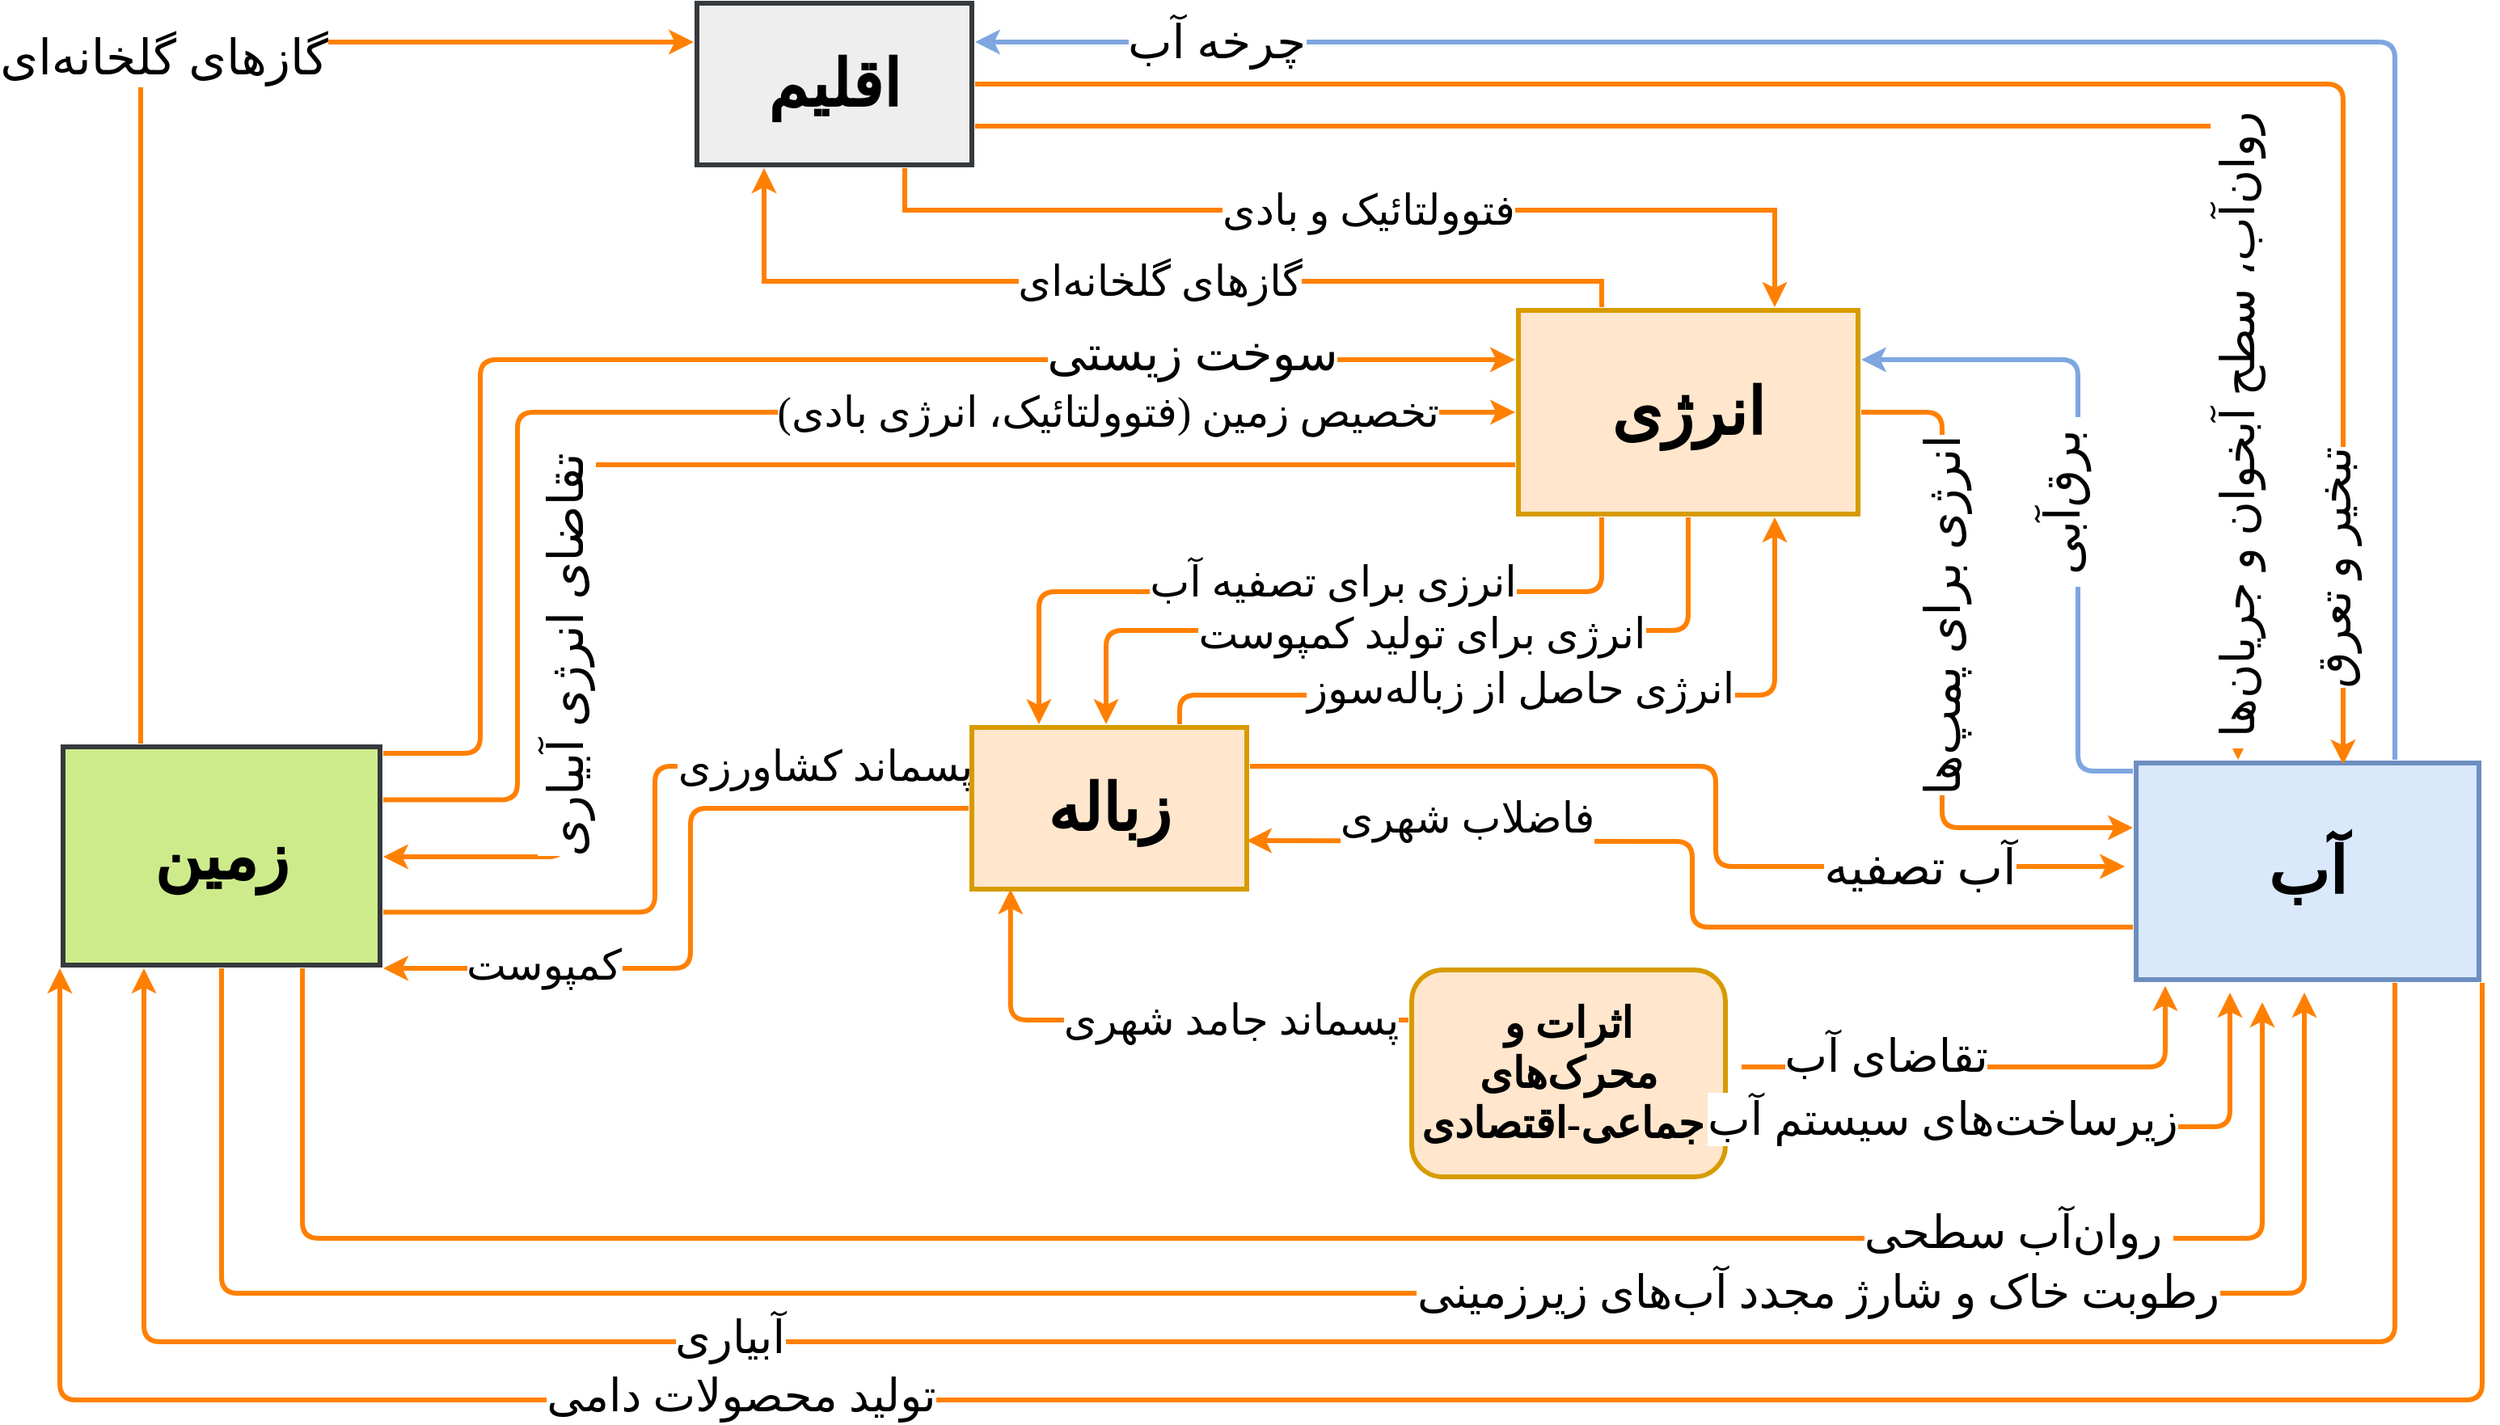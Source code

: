 <mxfile version="15.0.6" type="github">
  <diagram id="HV1YXaSZT8gSFi5pHb_S" name="Page-1">
    <mxGraphModel dx="1736" dy="964" grid="0" gridSize="10" guides="1" tooltips="1" connect="1" arrows="1" fold="1" page="1" pageScale="1" pageWidth="1600" pageHeight="900" math="0" shadow="0">
      <root>
        <mxCell id="0" />
        <mxCell id="1" parent="0" />
        <mxCell id="U-HPWR_DPuELKlg10GO_-75" value="&lt;font style=&quot;font-size: 26px&quot; face=&quot;b nazanin&quot;&gt;گازهای گلخانه‌ای&lt;/font&gt;" style="edgeStyle=orthogonalEdgeStyle;rounded=0;jumpStyle=none;orthogonalLoop=1;jettySize=auto;html=1;exitX=0.25;exitY=0;exitDx=0;exitDy=0;entryX=0.25;entryY=1;entryDx=0;entryDy=0;strokeColor=#FF8000;strokeWidth=3;verticalAlign=middle;horizontal=1;" edge="1" parent="1" source="U-HPWR_DPuELKlg10GO_-1" target="U-HPWR_DPuELKlg10GO_-3">
          <mxGeometry x="-0.041" relative="1" as="geometry">
            <Array as="points">
              <mxPoint x="1022" y="182" />
              <mxPoint x="504" y="182" />
            </Array>
            <mxPoint as="offset" />
          </mxGeometry>
        </mxCell>
        <mxCell id="U-HPWR_DPuELKlg10GO_-87" value="&lt;font style=&quot;font-size: 26px&quot; face=&quot;b nazanin&quot;&gt;انرزی برای تصفیه آب&lt;/font&gt;" style="edgeStyle=orthogonalEdgeStyle;rounded=1;jumpStyle=none;orthogonalLoop=1;jettySize=auto;html=1;exitX=0.25;exitY=1;exitDx=0;exitDy=0;entryX=0.25;entryY=0;entryDx=0;entryDy=0;strokeColor=#FF8000;strokeWidth=3;verticalAlign=middle;" edge="1" parent="1" source="U-HPWR_DPuELKlg10GO_-1" target="U-HPWR_DPuELKlg10GO_-77">
          <mxGeometry x="-0.108" y="-6" relative="1" as="geometry">
            <Array as="points">
              <mxPoint x="1022" y="374" />
              <mxPoint x="674" y="374" />
            </Array>
            <mxPoint as="offset" />
          </mxGeometry>
        </mxCell>
        <mxCell id="U-HPWR_DPuELKlg10GO_-88" style="edgeStyle=orthogonalEdgeStyle;rounded=1;jumpStyle=none;orthogonalLoop=1;jettySize=auto;html=1;exitX=0.5;exitY=1;exitDx=0;exitDy=0;strokeColor=#FF8000;strokeWidth=3;verticalAlign=middle;" edge="1" parent="1" source="U-HPWR_DPuELKlg10GO_-1" target="U-HPWR_DPuELKlg10GO_-77">
          <mxGeometry relative="1" as="geometry">
            <Array as="points">
              <mxPoint x="1075" y="398" />
              <mxPoint x="715" y="398" />
            </Array>
          </mxGeometry>
        </mxCell>
        <mxCell id="U-HPWR_DPuELKlg10GO_-91" value="&lt;font style=&quot;font-size: 26px&quot;&gt;انرژی برای تولید کمپوست&lt;/font&gt;" style="edgeLabel;html=1;align=center;verticalAlign=middle;resizable=0;points=[];fontSize=26;fontFamily=b nazanin;" vertex="1" connectable="0" parent="U-HPWR_DPuELKlg10GO_-88">
          <mxGeometry x="-0.211" relative="1" as="geometry">
            <mxPoint x="-43" y="2" as="offset" />
          </mxGeometry>
        </mxCell>
        <mxCell id="U-HPWR_DPuELKlg10GO_-1" value="&lt;font style=&quot;font-size: 40px&quot; face=&quot;b nazanin&quot;&gt;&lt;b&gt;انرژی&lt;/b&gt;&lt;/font&gt;" style="rounded=0;whiteSpace=wrap;html=1;strokeWidth=3;perimeterSpacing=2;shadow=0;glass=0;fillColor=#ffe6cc;strokeColor=#d79b00;" vertex="1" parent="1">
          <mxGeometry x="970" y="200" width="210" height="126" as="geometry" />
        </mxCell>
        <mxCell id="U-HPWR_DPuELKlg10GO_-76" value="&lt;font style=&quot;font-size: 26px&quot; face=&quot;b nazanin&quot;&gt;فتوولتائیک و بادی&lt;/font&gt;" style="edgeStyle=orthogonalEdgeStyle;rounded=0;jumpStyle=none;orthogonalLoop=1;jettySize=auto;html=1;exitX=0.75;exitY=1;exitDx=0;exitDy=0;entryX=0.75;entryY=0;entryDx=0;entryDy=0;strokeColor=#FF8000;strokeWidth=3;verticalAlign=middle;horizontal=1;" edge="1" parent="1" source="U-HPWR_DPuELKlg10GO_-3" target="U-HPWR_DPuELKlg10GO_-1">
          <mxGeometry relative="1" as="geometry">
            <Array as="points">
              <mxPoint x="591" y="138" />
              <mxPoint x="1129" y="138" />
            </Array>
          </mxGeometry>
        </mxCell>
        <mxCell id="U-HPWR_DPuELKlg10GO_-3" value="&lt;font style=&quot;font-size: 40px&quot; face=&quot;b nazanin&quot;&gt;&lt;b&gt;اقلیم&lt;/b&gt;&lt;/font&gt;" style="rounded=0;whiteSpace=wrap;html=1;strokeWidth=3;perimeterSpacing=2;shadow=0;glass=0;fillColor=#eeeeee;strokeColor=#36393d;" vertex="1" parent="1">
          <mxGeometry x="462" y="10" width="170" height="100" as="geometry" />
        </mxCell>
        <mxCell id="U-HPWR_DPuELKlg10GO_-69" style="edgeStyle=orthogonalEdgeStyle;rounded=0;jumpStyle=none;orthogonalLoop=1;jettySize=auto;html=1;exitX=0.25;exitY=0;exitDx=0;exitDy=0;entryX=0;entryY=0.25;entryDx=0;entryDy=0;strokeColor=#FF8000;strokeWidth=3;verticalAlign=middle;" edge="1" parent="1" source="U-HPWR_DPuELKlg10GO_-4" target="U-HPWR_DPuELKlg10GO_-3">
          <mxGeometry relative="1" as="geometry">
            <Array as="points">
              <mxPoint x="136" y="46" />
            </Array>
          </mxGeometry>
        </mxCell>
        <mxCell id="U-HPWR_DPuELKlg10GO_-70" value="&lt;font style=&quot;font-size: 30px&quot; face=&quot;b nazanin&quot;&gt;گازهای گلخانه‌ای&lt;/font&gt;" style="edgeLabel;html=1;align=center;verticalAlign=middle;resizable=0;points=[];" vertex="1" connectable="0" parent="U-HPWR_DPuELKlg10GO_-69">
          <mxGeometry x="0.143" y="4" relative="1" as="geometry">
            <mxPoint as="offset" />
          </mxGeometry>
        </mxCell>
        <mxCell id="U-HPWR_DPuELKlg10GO_-78" value="&lt;font style=&quot;font-size: 26px&quot; face=&quot;b nazanin&quot;&gt;پسماند کشاورزی&lt;/font&gt;" style="edgeStyle=orthogonalEdgeStyle;rounded=1;jumpStyle=none;orthogonalLoop=1;jettySize=auto;html=1;strokeColor=#FF8000;strokeWidth=3;verticalAlign=middle;entryX=0;entryY=0.25;entryDx=0;entryDy=0;exitX=1;exitY=0.75;exitDx=0;exitDy=0;" edge="1" parent="1" source="U-HPWR_DPuELKlg10GO_-4" target="U-HPWR_DPuELKlg10GO_-77">
          <mxGeometry x="0.605" relative="1" as="geometry">
            <mxPoint x="332" y="670" as="sourcePoint" />
            <Array as="points">
              <mxPoint x="436" y="572" />
              <mxPoint x="436" y="482" />
            </Array>
            <mxPoint as="offset" />
          </mxGeometry>
        </mxCell>
        <mxCell id="U-HPWR_DPuELKlg10GO_-4" value="&lt;font face=&quot;b nazanin&quot;&gt;&lt;span style=&quot;font-size: 40px&quot;&gt;&lt;b&gt;زمین&lt;/b&gt;&lt;/span&gt;&lt;/font&gt;" style="rounded=0;whiteSpace=wrap;html=1;strokeWidth=3;perimeterSpacing=2;shadow=0;glass=0;fillColor=#cdeb8b;strokeColor=#36393d;" vertex="1" parent="1">
          <mxGeometry x="70" y="470" width="196" height="135" as="geometry" />
        </mxCell>
        <mxCell id="U-HPWR_DPuELKlg10GO_-5" value="&lt;font face=&quot;b nazanin&quot;&gt;&lt;span style=&quot;font-size: 40px&quot;&gt;&lt;b&gt;آب&lt;/b&gt;&lt;/span&gt;&lt;/font&gt;" style="rounded=0;whiteSpace=wrap;html=1;strokeWidth=3;perimeterSpacing=2;shadow=0;glass=0;fillColor=#dae8fc;strokeColor=#6c8ebf;" vertex="1" parent="1">
          <mxGeometry x="1352" y="480" width="212" height="134" as="geometry" />
        </mxCell>
        <mxCell id="U-HPWR_DPuELKlg10GO_-26" value="&lt;font style=&quot;font-size: 30px&quot; face=&quot;b nazanin&quot;&gt;انرژی برای پمپ‌ها&lt;/font&gt;" style="edgeStyle=elbowEdgeStyle;elbow=horizontal;endArrow=classic;html=1;strokeWidth=3;fillColor=#ffcc99;strokeColor=#FF8000;exitX=1;exitY=0.5;exitDx=0;exitDy=0;horizontal=0;" edge="1" parent="1" source="U-HPWR_DPuELKlg10GO_-1">
          <mxGeometry x="-0.176" width="50" height="50" relative="1" as="geometry">
            <mxPoint x="888" y="380" as="sourcePoint" />
            <mxPoint x="1350" y="520" as="targetPoint" />
            <Array as="points">
              <mxPoint x="1232" y="368" />
              <mxPoint x="1134" y="414" />
              <mxPoint x="1085" y="490" />
            </Array>
            <mxPoint y="1" as="offset" />
          </mxGeometry>
        </mxCell>
        <mxCell id="U-HPWR_DPuELKlg10GO_-31" value="&lt;font style=&quot;font-size: 30px&quot; face=&quot;b nazanin&quot;&gt;آب تصفیه&lt;/font&gt;" style="edgeStyle=elbowEdgeStyle;elbow=horizontal;endArrow=classic;html=1;strokeWidth=3;fillColor=#ffcc99;strokeColor=#FF8000;exitX=1;exitY=0.25;exitDx=0;exitDy=0;" edge="1" parent="1" source="U-HPWR_DPuELKlg10GO_-77">
          <mxGeometry x="0.579" width="50" height="50" relative="1" as="geometry">
            <mxPoint x="796" y="456" as="sourcePoint" />
            <mxPoint x="1345" y="544" as="targetPoint" />
            <Array as="points">
              <mxPoint x="1092" y="522" />
              <mxPoint x="1068" y="502" />
            </Array>
            <mxPoint as="offset" />
          </mxGeometry>
        </mxCell>
        <mxCell id="U-HPWR_DPuELKlg10GO_-32" value="&lt;font face=&quot;b nazanin&quot;&gt;&lt;span style=&quot;font-size: 30px&quot;&gt;&amp;nbsp;برق‌آبی&amp;nbsp;&lt;/span&gt;&lt;/font&gt;" style="edgeStyle=elbowEdgeStyle;elbow=horizontal;endArrow=classic;html=1;strokeWidth=3;fillColor=#ffcc99;entryX=1;entryY=0.25;entryDx=0;entryDy=0;strokeColor=#7EA6E0;horizontal=0;" edge="1" parent="1" target="U-HPWR_DPuELKlg10GO_-1">
          <mxGeometry x="-0.058" y="10" width="50" height="50" relative="1" as="geometry">
            <mxPoint x="1350" y="485" as="sourcePoint" />
            <mxPoint x="1360" y="530" as="targetPoint" />
            <Array as="points">
              <mxPoint x="1316" y="326" />
              <mxPoint x="1296" y="302" />
              <mxPoint x="1276" y="368" />
              <mxPoint x="1166" y="388" />
              <mxPoint x="1100" y="505" />
            </Array>
            <mxPoint y="-1" as="offset" />
          </mxGeometry>
        </mxCell>
        <mxCell id="U-HPWR_DPuELKlg10GO_-34" value="&lt;font style=&quot;font-size: 29px&quot; face=&quot;b nazanin&quot;&gt;چرخه آب&lt;/font&gt;" style="edgeStyle=elbowEdgeStyle;elbow=horizontal;endArrow=classic;html=1;strokeColor=#7EA6E0;strokeWidth=3;exitX=0.75;exitY=0;exitDx=0;exitDy=0;entryX=1;entryY=0.25;entryDx=0;entryDy=0;" edge="1" parent="1" source="U-HPWR_DPuELKlg10GO_-5" target="U-HPWR_DPuELKlg10GO_-3">
          <mxGeometry x="0.773" width="50" height="50" relative="1" as="geometry">
            <mxPoint x="1386" y="287" as="sourcePoint" />
            <mxPoint x="1436" y="237" as="targetPoint" />
            <Array as="points">
              <mxPoint x="1512" y="308" />
              <mxPoint x="1482" y="169" />
            </Array>
            <mxPoint x="-1" as="offset" />
          </mxGeometry>
        </mxCell>
        <mxCell id="U-HPWR_DPuELKlg10GO_-35" value="&lt;font face=&quot;b nazanin&quot;&gt;&lt;span style=&quot;font-size: 29px ; line-height: 120%&quot;&gt;تبخیر و تعرق&lt;br&gt;&lt;/span&gt;&lt;/font&gt;" style="edgeStyle=elbowEdgeStyle;elbow=horizontal;endArrow=classic;html=1;strokeWidth=3;exitX=1;exitY=0.5;exitDx=0;exitDy=0;entryX=0.604;entryY=0.021;entryDx=0;entryDy=0;entryPerimeter=0;align=center;jumpStyle=none;textDirection=rtl;labelPosition=center;verticalLabelPosition=middle;verticalAlign=middle;horizontal=0;strokeColor=#FF8000;" edge="1" parent="1" source="U-HPWR_DPuELKlg10GO_-3" target="U-HPWR_DPuELKlg10GO_-5">
          <mxGeometry x="0.808" y="-6" width="50" height="50" relative="1" as="geometry">
            <mxPoint x="1353" y="310" as="sourcePoint" />
            <mxPoint x="1361" y="459" as="targetPoint" />
            <Array as="points">
              <mxPoint x="1480" y="262" />
              <mxPoint x="1456" y="229" />
              <mxPoint x="1453" y="275" />
            </Array>
            <mxPoint as="offset" />
          </mxGeometry>
        </mxCell>
        <mxCell id="U-HPWR_DPuELKlg10GO_-37" value="&lt;font face=&quot;b nazanin&quot;&gt;&lt;span style=&quot;font-size: 29px ; line-height: 120%&quot;&gt;&amp;nbsp;روان‌آب، سطح آبخوان و جریان‌ها&amp;nbsp;&lt;br&gt;&lt;/span&gt;&lt;/font&gt;" style="edgeStyle=elbowEdgeStyle;elbow=horizontal;endArrow=classic;html=1;strokeWidth=3;exitX=1;exitY=0.75;exitDx=0;exitDy=0;align=center;jumpStyle=none;textDirection=rtl;labelPosition=center;verticalLabelPosition=middle;verticalAlign=middle;horizontal=0;strokeColor=#FF8000;" edge="1" parent="1" source="U-HPWR_DPuELKlg10GO_-3">
          <mxGeometry x="0.649" width="50" height="50" relative="1" as="geometry">
            <mxPoint x="710.0" y="155" as="sourcePoint" />
            <mxPoint x="1415" y="478" as="targetPoint" />
            <Array as="points">
              <mxPoint x="1415" y="290" />
              <mxPoint x="1275" y="358" />
            </Array>
            <mxPoint y="-1" as="offset" />
          </mxGeometry>
        </mxCell>
        <mxCell id="U-HPWR_DPuELKlg10GO_-38" value="&lt;font style=&quot;font-size: 30px&quot; face=&quot;b nazanin&quot;&gt;سوخت زیستی&lt;/font&gt;" style="edgeStyle=elbowEdgeStyle;elbow=horizontal;endArrow=classic;html=1;strokeWidth=3;fillColor=#ffcc99;strokeColor=#FF8000;entryX=0;entryY=0.25;entryDx=0;entryDy=0;" edge="1" parent="1" target="U-HPWR_DPuELKlg10GO_-1">
          <mxGeometry x="0.577" y="5" width="50" height="50" relative="1" as="geometry">
            <mxPoint x="268" y="474" as="sourcePoint" />
            <mxPoint x="805" y="677.5" as="targetPoint" />
            <Array as="points">
              <mxPoint x="328" y="467" />
            </Array>
            <mxPoint x="-1" as="offset" />
          </mxGeometry>
        </mxCell>
        <mxCell id="U-HPWR_DPuELKlg10GO_-40" value="&lt;font style=&quot;font-size: 30px&quot; face=&quot;b nazanin&quot;&gt;تقاضای انرژی آبیاری&lt;/font&gt;" style="edgeStyle=elbowEdgeStyle;elbow=horizontal;endArrow=classic;html=1;strokeWidth=3;fillColor=#ffcc99;strokeColor=#FF8000;exitX=0;exitY=0.75;exitDx=0;exitDy=0;textDirection=rtl;horizontal=0;" edge="1" parent="1" source="U-HPWR_DPuELKlg10GO_-1">
          <mxGeometry x="0.496" width="50" height="50" relative="1" as="geometry">
            <mxPoint x="712" y="445" as="sourcePoint" />
            <mxPoint x="268" y="538" as="targetPoint" />
            <Array as="points">
              <mxPoint x="380" y="410" />
              <mxPoint x="512" y="472" />
              <mxPoint x="486" y="486" />
              <mxPoint x="532" y="488" />
              <mxPoint x="465" y="534" />
              <mxPoint x="516" y="517" />
            </Array>
            <mxPoint y="1" as="offset" />
          </mxGeometry>
        </mxCell>
        <mxCell id="U-HPWR_DPuELKlg10GO_-42" value="&lt;font style=&quot;font-size: 26px&quot; face=&quot;b nazanin&quot;&gt;تخصیص زمین (فتوولتائیک، انرژی بادی)&lt;/font&gt;" style="edgeStyle=elbowEdgeStyle;elbow=horizontal;endArrow=classic;html=1;strokeWidth=3;fillColor=#ffcc99;strokeColor=#FF8000;align=left;textDirection=rtl;entryX=0;entryY=0.5;entryDx=0;entryDy=0;exitX=1;exitY=0.25;exitDx=0;exitDy=0;" edge="1" parent="1" source="U-HPWR_DPuELKlg10GO_-4" target="U-HPWR_DPuELKlg10GO_-1">
          <mxGeometry x="0.893" width="50" height="50" relative="1" as="geometry">
            <mxPoint x="262" y="520" as="sourcePoint" />
            <mxPoint x="708" y="375" as="targetPoint" />
            <Array as="points">
              <mxPoint x="351" y="490" />
            </Array>
            <mxPoint as="offset" />
          </mxGeometry>
        </mxCell>
        <mxCell id="U-HPWR_DPuELKlg10GO_-83" value="&lt;font style=&quot;font-size: 26px&quot; face=&quot;b nazanin&quot;&gt;پسماند جامد شهری&lt;/font&gt;" style="edgeStyle=orthogonalEdgeStyle;rounded=1;jumpStyle=none;orthogonalLoop=1;jettySize=auto;html=1;exitX=0;exitY=0.25;exitDx=0;exitDy=0;entryX=0.149;entryY=0.981;entryDx=0;entryDy=0;entryPerimeter=0;strokeColor=#FF8000;strokeWidth=3;verticalAlign=middle;horizontal=1;" edge="1" parent="1" source="U-HPWR_DPuELKlg10GO_-45" target="U-HPWR_DPuELKlg10GO_-77">
          <mxGeometry x="-0.324" relative="1" as="geometry">
            <Array as="points">
              <mxPoint x="656" y="639" />
            </Array>
            <mxPoint as="offset" />
          </mxGeometry>
        </mxCell>
        <mxCell id="U-HPWR_DPuELKlg10GO_-84" style="edgeStyle=orthogonalEdgeStyle;rounded=1;jumpStyle=none;orthogonalLoop=1;jettySize=auto;html=1;exitX=0;exitY=0.75;exitDx=0;exitDy=0;strokeColor=#FF8000;strokeWidth=3;verticalAlign=middle;" edge="1" parent="1" source="U-HPWR_DPuELKlg10GO_-5">
          <mxGeometry relative="1" as="geometry">
            <mxPoint x="802" y="528" as="targetPoint" />
          </mxGeometry>
        </mxCell>
        <mxCell id="U-HPWR_DPuELKlg10GO_-86" value="&lt;font style=&quot;font-size: 26px&quot; face=&quot;b nazanin&quot;&gt;فاضلاب شهری&lt;/font&gt;" style="edgeLabel;html=1;align=center;verticalAlign=middle;resizable=0;points=[];" vertex="1" connectable="0" parent="U-HPWR_DPuELKlg10GO_-84">
          <mxGeometry x="-0.115" y="8" relative="1" as="geometry">
            <mxPoint x="-146" y="-76" as="offset" />
          </mxGeometry>
        </mxCell>
        <mxCell id="U-HPWR_DPuELKlg10GO_-45" value="&lt;font face=&quot;b nazanin&quot; size=&quot;1&quot;&gt;&lt;b style=&quot;font-size: 26px&quot;&gt;اثرات و محرک‌های اجماعی-اقتصادی&lt;/b&gt;&lt;/font&gt;" style="rounded=1;whiteSpace=wrap;html=1;strokeWidth=3;perimeterSpacing=2;shadow=0;glass=0;fillColor=#ffe6cc;strokeColor=#d79b00;textDirection=rtl;spacingLeft=0;" vertex="1" parent="1">
          <mxGeometry x="904" y="608" width="194" height="128" as="geometry" />
        </mxCell>
        <mxCell id="U-HPWR_DPuELKlg10GO_-47" value="&lt;font style=&quot;font-size: 28px&quot; face=&quot;b nazanin&quot;&gt;تقاضای آب&lt;/font&gt;" style="edgeStyle=elbowEdgeStyle;elbow=horizontal;endArrow=classic;html=1;strokeWidth=3;fillColor=#ffcc99;strokeColor=#FF8000;textDirection=rtl;spacingLeft=2;spacingRight=2;verticalAlign=middle;entryX=0.093;entryY=1.014;entryDx=0;entryDy=0;entryPerimeter=0;" edge="1" parent="1" target="U-HPWR_DPuELKlg10GO_-5">
          <mxGeometry x="-0.43" y="7" width="50" height="50" relative="1" as="geometry">
            <mxPoint x="1108" y="668" as="sourcePoint" />
            <mxPoint x="1379" y="626" as="targetPoint" />
            <Array as="points">
              <mxPoint x="1370" y="668" />
              <mxPoint x="1379" y="696" />
              <mxPoint x="1393" y="636" />
              <mxPoint x="778.66" y="801" />
            </Array>
            <mxPoint as="offset" />
          </mxGeometry>
        </mxCell>
        <mxCell id="U-HPWR_DPuELKlg10GO_-48" value="&lt;font style=&quot;font-size: 28px&quot; face=&quot;b nazanin&quot;&gt;زیرساخت‌های سیستم آب&lt;/font&gt;" style="edgeStyle=elbowEdgeStyle;elbow=horizontal;endArrow=classic;html=1;strokeWidth=3;fillColor=#ffcc99;strokeColor=#FF8000;textDirection=rtl;exitX=1;exitY=0.75;exitDx=0;exitDy=0;spacingLeft=2;spacingRight=2;" edge="1" parent="1" source="U-HPWR_DPuELKlg10GO_-45">
          <mxGeometry x="-0.332" y="5" width="50" height="50" relative="1" as="geometry">
            <mxPoint x="896.0" y="683.66" as="sourcePoint" />
            <mxPoint x="1410" y="622" as="targetPoint" />
            <Array as="points">
              <mxPoint x="1410" y="656" />
              <mxPoint x="778.66" y="821.66" />
            </Array>
            <mxPoint as="offset" />
          </mxGeometry>
        </mxCell>
        <mxCell id="U-HPWR_DPuELKlg10GO_-52" value="" style="edgeStyle=elbowEdgeStyle;elbow=vertical;endArrow=classic;html=1;strokeColor=#FF8000;strokeWidth=3;verticalAlign=middle;exitX=0.75;exitY=1;exitDx=0;exitDy=0;" edge="1" parent="1" source="U-HPWR_DPuELKlg10GO_-4">
          <mxGeometry width="50" height="50" relative="1" as="geometry">
            <mxPoint x="240" y="592" as="sourcePoint" />
            <mxPoint x="1430" y="628" as="targetPoint" />
            <Array as="points">
              <mxPoint x="844" y="774" />
            </Array>
          </mxGeometry>
        </mxCell>
        <mxCell id="U-HPWR_DPuELKlg10GO_-53" value="&lt;font style=&quot;font-size: 28px&quot; face=&quot;b nazanin&quot;&gt;روان‌آب سطحی&amp;nbsp;&lt;/font&gt;" style="edgeLabel;html=1;align=center;verticalAlign=middle;resizable=0;points=[];" vertex="1" connectable="0" parent="U-HPWR_DPuELKlg10GO_-52">
          <mxGeometry x="0.636" y="-5" relative="1" as="geometry">
            <mxPoint x="-20" y="-9" as="offset" />
          </mxGeometry>
        </mxCell>
        <mxCell id="U-HPWR_DPuELKlg10GO_-54" value="" style="edgeStyle=elbowEdgeStyle;elbow=vertical;endArrow=classic;html=1;strokeColor=#FF8000;strokeWidth=3;verticalAlign=middle;exitX=0.5;exitY=1;exitDx=0;exitDy=0;" edge="1" parent="1" source="U-HPWR_DPuELKlg10GO_-4">
          <mxGeometry width="50" height="50" relative="1" as="geometry">
            <mxPoint x="221" y="660" as="sourcePoint" />
            <mxPoint x="1456" y="622" as="targetPoint" />
            <Array as="points">
              <mxPoint x="832" y="808" />
            </Array>
          </mxGeometry>
        </mxCell>
        <mxCell id="U-HPWR_DPuELKlg10GO_-55" value="&lt;font style=&quot;font-size: 28px&quot; face=&quot;b nazanin&quot;&gt;رطوبت خاک و شارژ مجدد آب‌های زیرزمینی&lt;/font&gt;" style="edgeLabel;html=1;align=center;verticalAlign=middle;resizable=0;points=[];" vertex="1" connectable="0" parent="U-HPWR_DPuELKlg10GO_-54">
          <mxGeometry x="0.636" y="-5" relative="1" as="geometry">
            <mxPoint x="-182" y="-6" as="offset" />
          </mxGeometry>
        </mxCell>
        <mxCell id="U-HPWR_DPuELKlg10GO_-56" value="" style="edgeStyle=elbowEdgeStyle;elbow=vertical;endArrow=classic;html=1;strokeColor=#FF8000;strokeWidth=3;verticalAlign=middle;exitX=0.75;exitY=1;exitDx=0;exitDy=0;" edge="1" parent="1" source="U-HPWR_DPuELKlg10GO_-5">
          <mxGeometry width="50" height="50" relative="1" as="geometry">
            <mxPoint x="1480" y="645" as="sourcePoint" />
            <mxPoint x="120" y="607" as="targetPoint" />
            <Array as="points">
              <mxPoint x="832" y="838" />
            </Array>
          </mxGeometry>
        </mxCell>
        <mxCell id="U-HPWR_DPuELKlg10GO_-57" value="&lt;font style=&quot;font-size: 28px&quot; face=&quot;b nazanin&quot;&gt;آبیاری&lt;/font&gt;" style="edgeLabel;html=1;align=center;verticalAlign=middle;resizable=0;points=[];" vertex="1" connectable="0" parent="U-HPWR_DPuELKlg10GO_-56">
          <mxGeometry x="0.636" y="-5" relative="1" as="geometry">
            <mxPoint x="257" y="2" as="offset" />
          </mxGeometry>
        </mxCell>
        <mxCell id="U-HPWR_DPuELKlg10GO_-62" value="" style="edgeStyle=elbowEdgeStyle;elbow=vertical;endArrow=classic;html=1;strokeColor=#FF8000;strokeWidth=3;verticalAlign=middle;exitX=1;exitY=1;exitDx=0;exitDy=0;entryX=0;entryY=1;entryDx=0;entryDy=0;" edge="1" parent="1" source="U-HPWR_DPuELKlg10GO_-5" target="U-HPWR_DPuELKlg10GO_-4">
          <mxGeometry width="50" height="50" relative="1" as="geometry">
            <mxPoint x="1506" y="589" as="sourcePoint" />
            <mxPoint x="82" y="607" as="targetPoint" />
            <Array as="points">
              <mxPoint x="816" y="874" />
            </Array>
          </mxGeometry>
        </mxCell>
        <mxCell id="U-HPWR_DPuELKlg10GO_-63" value="&lt;font style=&quot;font-size: 28px&quot; face=&quot;b nazanin&quot;&gt;تولید محصولات دامی&lt;/font&gt;" style="edgeLabel;html=1;align=center;verticalAlign=middle;resizable=0;points=[];" vertex="1" connectable="0" parent="U-HPWR_DPuELKlg10GO_-62">
          <mxGeometry x="0.636" y="-5" relative="1" as="geometry">
            <mxPoint x="320" y="2" as="offset" />
          </mxGeometry>
        </mxCell>
        <mxCell id="U-HPWR_DPuELKlg10GO_-81" style="edgeStyle=orthogonalEdgeStyle;jumpStyle=none;orthogonalLoop=1;jettySize=auto;html=1;exitX=0;exitY=0.5;exitDx=0;exitDy=0;entryX=1;entryY=1;entryDx=0;entryDy=0;strokeColor=#FF8000;strokeWidth=3;verticalAlign=middle;rounded=1;" edge="1" parent="1" source="U-HPWR_DPuELKlg10GO_-77" target="U-HPWR_DPuELKlg10GO_-4">
          <mxGeometry relative="1" as="geometry">
            <Array as="points">
              <mxPoint x="458" y="508" />
              <mxPoint x="458" y="607" />
            </Array>
          </mxGeometry>
        </mxCell>
        <mxCell id="U-HPWR_DPuELKlg10GO_-82" value="&lt;font style=&quot;font-size: 26px&quot; face=&quot;b nazanin&quot;&gt;کمپوست&lt;/font&gt;" style="edgeLabel;html=1;align=center;verticalAlign=middle;resizable=0;points=[];" vertex="1" connectable="0" parent="U-HPWR_DPuELKlg10GO_-81">
          <mxGeometry x="0.445" y="5" relative="1" as="geometry">
            <mxPoint x="-29" y="-7" as="offset" />
          </mxGeometry>
        </mxCell>
        <mxCell id="U-HPWR_DPuELKlg10GO_-95" style="edgeStyle=orthogonalEdgeStyle;rounded=1;jumpStyle=none;orthogonalLoop=1;jettySize=auto;html=1;exitX=0.75;exitY=0;exitDx=0;exitDy=0;entryX=0.75;entryY=1;entryDx=0;entryDy=0;fontFamily=b nazanin;fontSize=26;strokeColor=#FF8000;strokeWidth=3;verticalAlign=middle;" edge="1" parent="1" source="U-HPWR_DPuELKlg10GO_-77" target="U-HPWR_DPuELKlg10GO_-1">
          <mxGeometry relative="1" as="geometry">
            <Array as="points">
              <mxPoint x="761" y="438" />
              <mxPoint x="1129" y="438" />
            </Array>
          </mxGeometry>
        </mxCell>
        <mxCell id="U-HPWR_DPuELKlg10GO_-96" value="انرژی حاصل از زباله‌سوز" style="edgeLabel;html=1;align=center;verticalAlign=middle;resizable=0;points=[];fontSize=26;fontFamily=b nazanin;" vertex="1" connectable="0" parent="U-HPWR_DPuELKlg10GO_-95">
          <mxGeometry x="0.052" y="-2" relative="1" as="geometry">
            <mxPoint x="-33" y="-6" as="offset" />
          </mxGeometry>
        </mxCell>
        <mxCell id="U-HPWR_DPuELKlg10GO_-77" value="&lt;font style=&quot;font-size: 40px&quot; face=&quot;b nazanin&quot;&gt;&lt;b&gt;زباله&lt;/b&gt;&lt;/font&gt;" style="rounded=0;whiteSpace=wrap;html=1;strokeWidth=3;perimeterSpacing=2;shadow=0;glass=0;fillColor=#ffe6cc;strokeColor=#d79b00;" vertex="1" parent="1">
          <mxGeometry x="632" y="458" width="170" height="100" as="geometry" />
        </mxCell>
      </root>
    </mxGraphModel>
  </diagram>
</mxfile>
